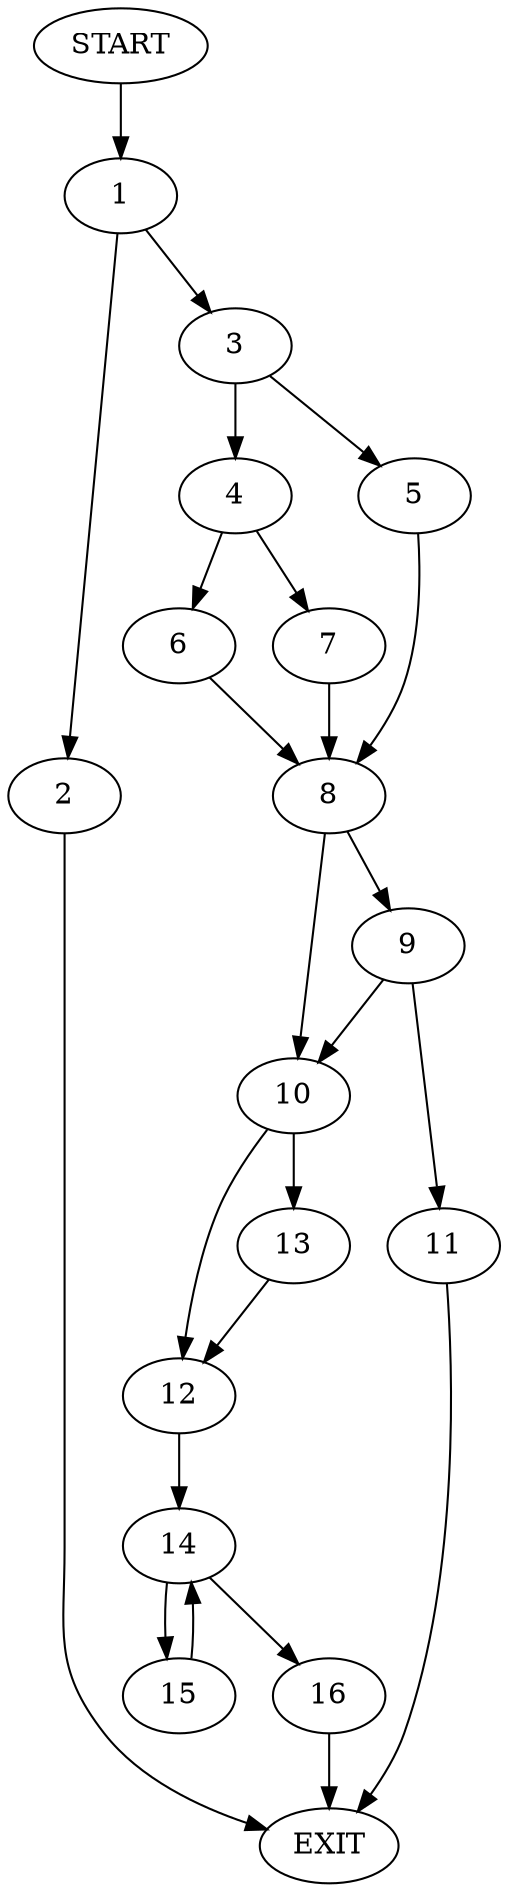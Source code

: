 digraph {
0 [label="START"]
17 [label="EXIT"]
0 -> 1
1 -> 2
1 -> 3
2 -> 17
3 -> 4
3 -> 5
4 -> 6
4 -> 7
5 -> 8
7 -> 8
6 -> 8
8 -> 9
8 -> 10
9 -> 11
9 -> 10
10 -> 12
10 -> 13
11 -> 17
12 -> 14
13 -> 12
14 -> 15
14 -> 16
15 -> 14
16 -> 17
}
